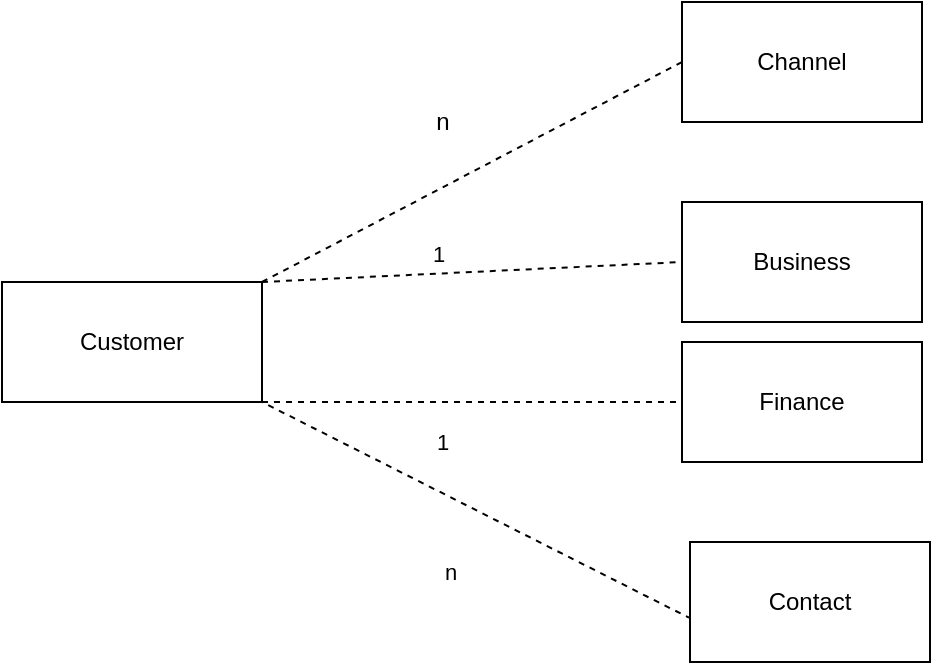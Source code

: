 <mxfile version="14.0.4" type="github">
  <diagram id="b3piUwSJe9FJYRyrna2q" name="Page-1">
    <mxGraphModel dx="865" dy="1336" grid="1" gridSize="10" guides="1" tooltips="1" connect="1" arrows="1" fold="1" page="1" pageScale="1" pageWidth="827" pageHeight="1169" math="0" shadow="0">
      <root>
        <mxCell id="0" />
        <mxCell id="1" parent="0" />
        <mxCell id="RiFig3b3AjUxKlSIPXm5-6" style="edgeStyle=none;rounded=0;orthogonalLoop=1;jettySize=auto;html=1;exitX=1;exitY=0;exitDx=0;exitDy=0;entryX=0;entryY=0.5;entryDx=0;entryDy=0;dashed=1;endArrow=none;endFill=0;" edge="1" parent="1" source="RiFig3b3AjUxKlSIPXm5-1" target="RiFig3b3AjUxKlSIPXm5-2">
          <mxGeometry relative="1" as="geometry">
            <Array as="points">
              <mxPoint x="350" y="120" />
            </Array>
          </mxGeometry>
        </mxCell>
        <mxCell id="RiFig3b3AjUxKlSIPXm5-9" style="edgeStyle=none;rounded=0;orthogonalLoop=1;jettySize=auto;html=1;exitX=1;exitY=0.5;exitDx=0;exitDy=0;entryX=0;entryY=0.5;entryDx=0;entryDy=0;dashed=1;endArrow=none;endFill=0;" edge="1" parent="1" source="RiFig3b3AjUxKlSIPXm5-1" target="RiFig3b3AjUxKlSIPXm5-3">
          <mxGeometry relative="1" as="geometry">
            <Array as="points">
              <mxPoint x="140" y="230" />
            </Array>
          </mxGeometry>
        </mxCell>
        <mxCell id="RiFig3b3AjUxKlSIPXm5-10" value="1" style="edgeLabel;html=1;align=center;verticalAlign=middle;resizable=0;points=[];" vertex="1" connectable="0" parent="RiFig3b3AjUxKlSIPXm5-9">
          <mxGeometry x="-0.043" y="1" relative="1" as="geometry">
            <mxPoint x="2.5" y="-9" as="offset" />
          </mxGeometry>
        </mxCell>
        <mxCell id="RiFig3b3AjUxKlSIPXm5-11" value="n" style="edgeStyle=none;rounded=0;orthogonalLoop=1;jettySize=auto;html=1;exitX=0.75;exitY=1;exitDx=0;exitDy=0;entryX=-0.004;entryY=0.631;entryDx=0;entryDy=0;entryPerimeter=0;dashed=1;startArrow=none;startFill=0;endArrow=none;endFill=0;" edge="1" parent="1" source="RiFig3b3AjUxKlSIPXm5-1" target="RiFig3b3AjUxKlSIPXm5-5">
          <mxGeometry x="0.137" y="-34" relative="1" as="geometry">
            <Array as="points">
              <mxPoint x="140" y="290" />
            </Array>
            <mxPoint as="offset" />
          </mxGeometry>
        </mxCell>
        <mxCell id="RiFig3b3AjUxKlSIPXm5-12" value="1" style="edgeStyle=none;rounded=0;orthogonalLoop=1;jettySize=auto;html=1;exitX=1;exitY=1;exitDx=0;exitDy=0;entryX=0;entryY=0.5;entryDx=0;entryDy=0;dashed=1;endArrow=none;endFill=0;" edge="1" parent="1" source="RiFig3b3AjUxKlSIPXm5-1" target="RiFig3b3AjUxKlSIPXm5-4">
          <mxGeometry x="-0.143" y="-20" relative="1" as="geometry">
            <mxPoint as="offset" />
          </mxGeometry>
        </mxCell>
        <mxCell id="RiFig3b3AjUxKlSIPXm5-1" value="Customer" style="rounded=0;whiteSpace=wrap;html=1;" vertex="1" parent="1">
          <mxGeometry x="10" y="230" width="130" height="60" as="geometry" />
        </mxCell>
        <mxCell id="RiFig3b3AjUxKlSIPXm5-2" value="Channel" style="rounded=0;whiteSpace=wrap;html=1;" vertex="1" parent="1">
          <mxGeometry x="350" y="90" width="120" height="60" as="geometry" />
        </mxCell>
        <mxCell id="RiFig3b3AjUxKlSIPXm5-3" value="Business" style="rounded=0;whiteSpace=wrap;html=1;" vertex="1" parent="1">
          <mxGeometry x="350" y="190" width="120" height="60" as="geometry" />
        </mxCell>
        <mxCell id="RiFig3b3AjUxKlSIPXm5-4" value="Finance" style="rounded=0;whiteSpace=wrap;html=1;" vertex="1" parent="1">
          <mxGeometry x="350" y="260" width="120" height="60" as="geometry" />
        </mxCell>
        <mxCell id="RiFig3b3AjUxKlSIPXm5-5" value="Contact" style="rounded=0;whiteSpace=wrap;html=1;" vertex="1" parent="1">
          <mxGeometry x="354" y="360" width="120" height="60" as="geometry" />
        </mxCell>
        <mxCell id="RiFig3b3AjUxKlSIPXm5-7" value="n" style="text;html=1;align=center;verticalAlign=middle;resizable=0;points=[];autosize=1;" vertex="1" parent="1">
          <mxGeometry x="220" y="140" width="20" height="20" as="geometry" />
        </mxCell>
      </root>
    </mxGraphModel>
  </diagram>
</mxfile>
